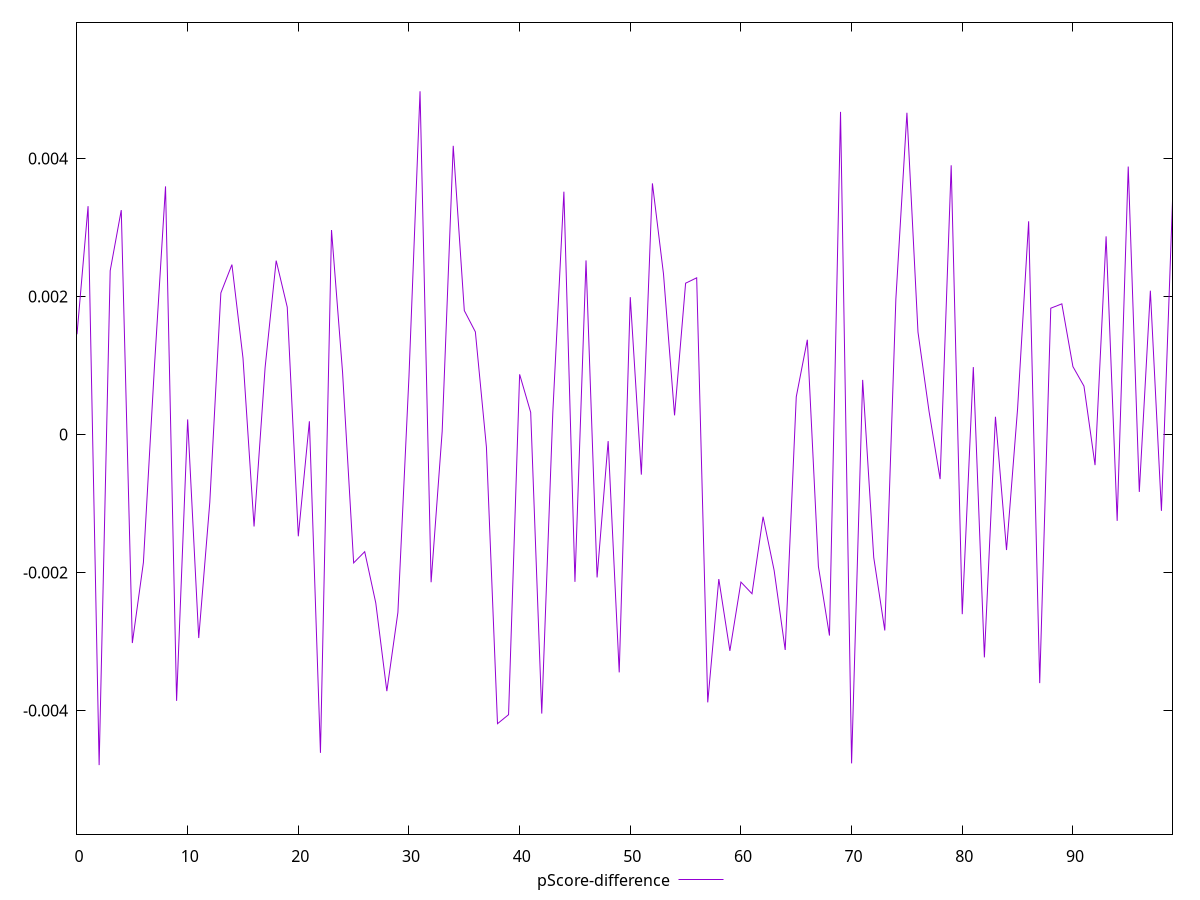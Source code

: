 reset

$pScoreDifference <<EOF
0 0.0014525288187995367
1 0.003309136039451155
2 -0.004793196912620201
3 0.002373992051958096
4 0.0032523676459934384
5 -0.0030233016330853957
6 -0.0018566716914304726
7 0.0009903697292566321
8 0.0035960597288131405
9 -0.0038608853157963696
10 0.00021789421215367977
11 -0.0029506735218476354
12 -0.000985877218040332
13 0.002051478751803927
14 0.002462231117692948
15 0.00110809967544645
16 -0.001333663075604008
17 0.0009711098233553123
18 0.0025197874325268987
19 0.0018457419869282177
20 -0.001475591585002621
21 0.00019141130734878775
22 -0.004614880730028803
23 0.0029631761033259985
24 0.0008981133127431984
25 -0.0018614589714451846
26 -0.0016991620168060884
27 -0.002441959612759087
28 -0.003720748370714677
29 -0.002578477710377447
30 0.0008421201415416829
31 0.004974606953580502
32 -0.002142250221186706
33 0.00004206367007220102
34 0.004184397923633471
35 0.0017959527818208754
36 0.0014875687223793455
37 -0.00018461911658840258
38 -0.0041922770850422175
39 -0.00406123786325481
40 0.0008715017717564125
41 0.00032011537604384466
42 -0.004045814885106358
43 0.0003227281347211175
44 0.0035196102068947577
45 -0.002136500426966337
46 0.002522794854129984
47 -0.0020725682557342084
48 -0.00009597773557401545
49 -0.0034485927382328363
50 0.0019899820762351306
51 -0.0005822591329852633
52 0.0036396457938727422
53 0.00232864010722722
54 0.0002767046015585972
55 0.002192759826785906
56 0.002270975136980491
57 -0.0038834184628926405
58 -0.002095698381738176
59 -0.003136624522141765
60 -0.002139652369075762
61 -0.002308300190295487
62 -0.001192547307802605
63 -0.001970428631401927
64 -0.0031234629990954943
65 0.000546139426029546
66 0.001373067208630424
67 -0.001912303072100885
68 -0.0029150123283868123
69 0.004675945880584509
70 -0.004767980957414597
71 0.0007910874752388164
72 -0.0017820746113128942
73 -0.0028410164992719034
74 0.0019605394054822145
75 0.004663288533200617
76 0.0014844701053413623
77 0.00033423764150053437
78 -0.0006469288807706836
79 0.003901577192295169
80 -0.0026049908544146447
81 0.000976909095091294
82 -0.0032313455885671916
83 0.00025695761343524914
84 -0.0016749951946053998
85 0.00037178440807624294
86 0.00309035971098829
87 -0.003604613887247421
88 0.0018303595629950015
89 0.001893451633290924
90 0.0009842050985905404
91 0.000700846574090197
92 -0.00044438777359454007
93 0.002872007996922582
94 -0.001251988557667283
95 0.003883415474384644
96 -0.0008327707778713264
97 0.0020840968625362444
98 -0.001107268574809958
99 0.003383091680676076
EOF

set key outside below
set xrange [0:99]
set yrange [-0.005793196912620201:0.005974606953580502]
set trange [-0.005793196912620201:0.005974606953580502]
set terminal svg size 640, 500 enhanced background rgb 'white'
set output "reports/report_00028_2021-02-24T12-49-42.674Z/interactive/samples/card/pScore-difference/values.svg"

plot $pScoreDifference title "pScore-difference" with line

reset
